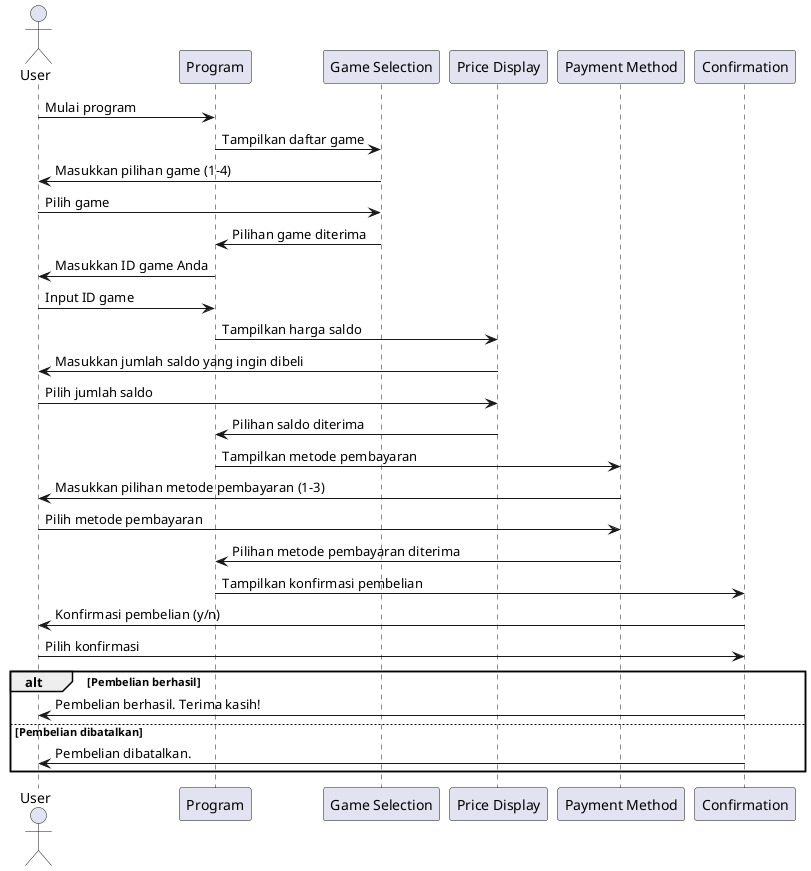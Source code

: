 @startuml

actor User
participant "Program" as p
participant "Game Selection" as gs
participant "Price Display" as pd
participant "Payment Method" as pm
participant "Confirmation" as conf

User -> p : Mulai program
p -> gs : Tampilkan daftar game
gs -> User : Masukkan pilihan game (1-4)
User -> gs : Pilih game
gs -> p : Pilihan game diterima

p -> User : Masukkan ID game Anda
User -> p : Input ID game

p -> pd : Tampilkan harga saldo
pd -> User : Masukkan jumlah saldo yang ingin dibeli
User -> pd : Pilih jumlah saldo
pd -> p : Pilihan saldo diterima

p -> pm : Tampilkan metode pembayaran
pm -> User : Masukkan pilihan metode pembayaran (1-3)
User -> pm : Pilih metode pembayaran
pm -> p : Pilihan metode pembayaran diterima

p -> conf : Tampilkan konfirmasi pembelian
conf -> User : Konfirmasi pembelian (y/n)
User -> conf : Pilih konfirmasi

alt Pembelian berhasil
  conf -> User : Pembelian berhasil. Terima kasih!
else Pembelian dibatalkan
  conf -> User : Pembelian dibatalkan.
end

@enduml
